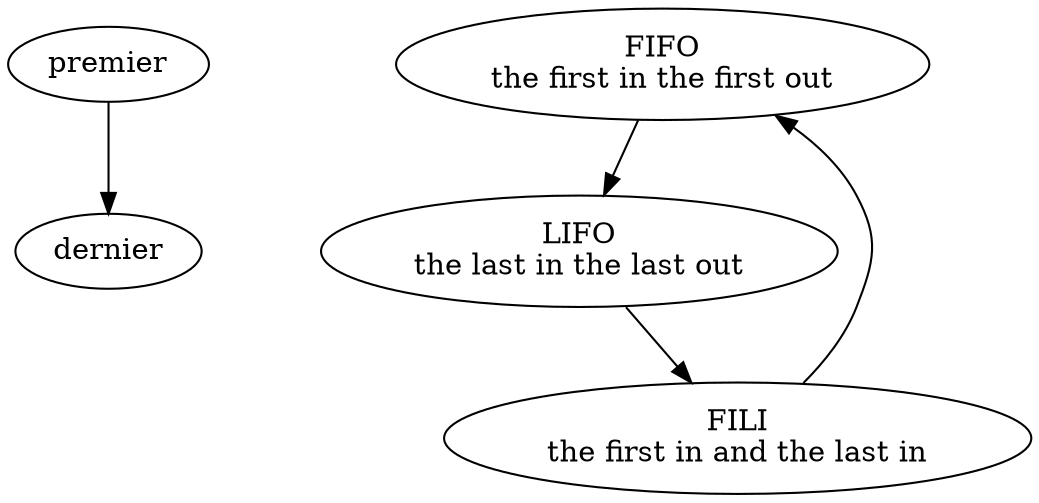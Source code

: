 digraph {

	premier -> dernier


	subgraph cluser_FO{
	
		label ="in/out"
		
		FIFO [label="FIFO\nthe first in the first out"]
		LIFO [label="LIFO\nthe last in the last out"]
		FILI [label="FILI\nthe first in and the last in"]

		FILI -> FIFO -> LIFO -> FILI
	}

	
}
